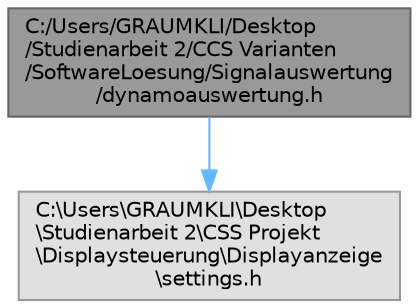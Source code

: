 digraph "C:/Users/GRAUMKLI/Desktop/Studienarbeit 2/CCS Varianten/SoftwareLoesung/Signalauswertung/dynamoauswertung.h"
{
 // LATEX_PDF_SIZE
  bgcolor="transparent";
  edge [fontname=Helvetica,fontsize=10,labelfontname=Helvetica,labelfontsize=10];
  node [fontname=Helvetica,fontsize=10,shape=box,height=0.2,width=0.4];
  Node1 [label="C:/Users/GRAUMKLI/Desktop\l/Studienarbeit 2/CCS Varianten\l/SoftwareLoesung/Signalauswertung\l/dynamoauswertung.h",height=0.2,width=0.4,color="gray40", fillcolor="grey60", style="filled", fontcolor="black",tooltip=" "];
  Node1 -> Node2 [color="steelblue1",style="solid"];
  Node2 [label="C:\\Users\\GRAUMKLI\\Desktop\l\\Studienarbeit 2\\CSS Projekt\l\\Displaysteuerung\\Displayanzeige\l\\settings.h",height=0.2,width=0.4,color="grey60", fillcolor="#E0E0E0", style="filled",tooltip=" "];
}
